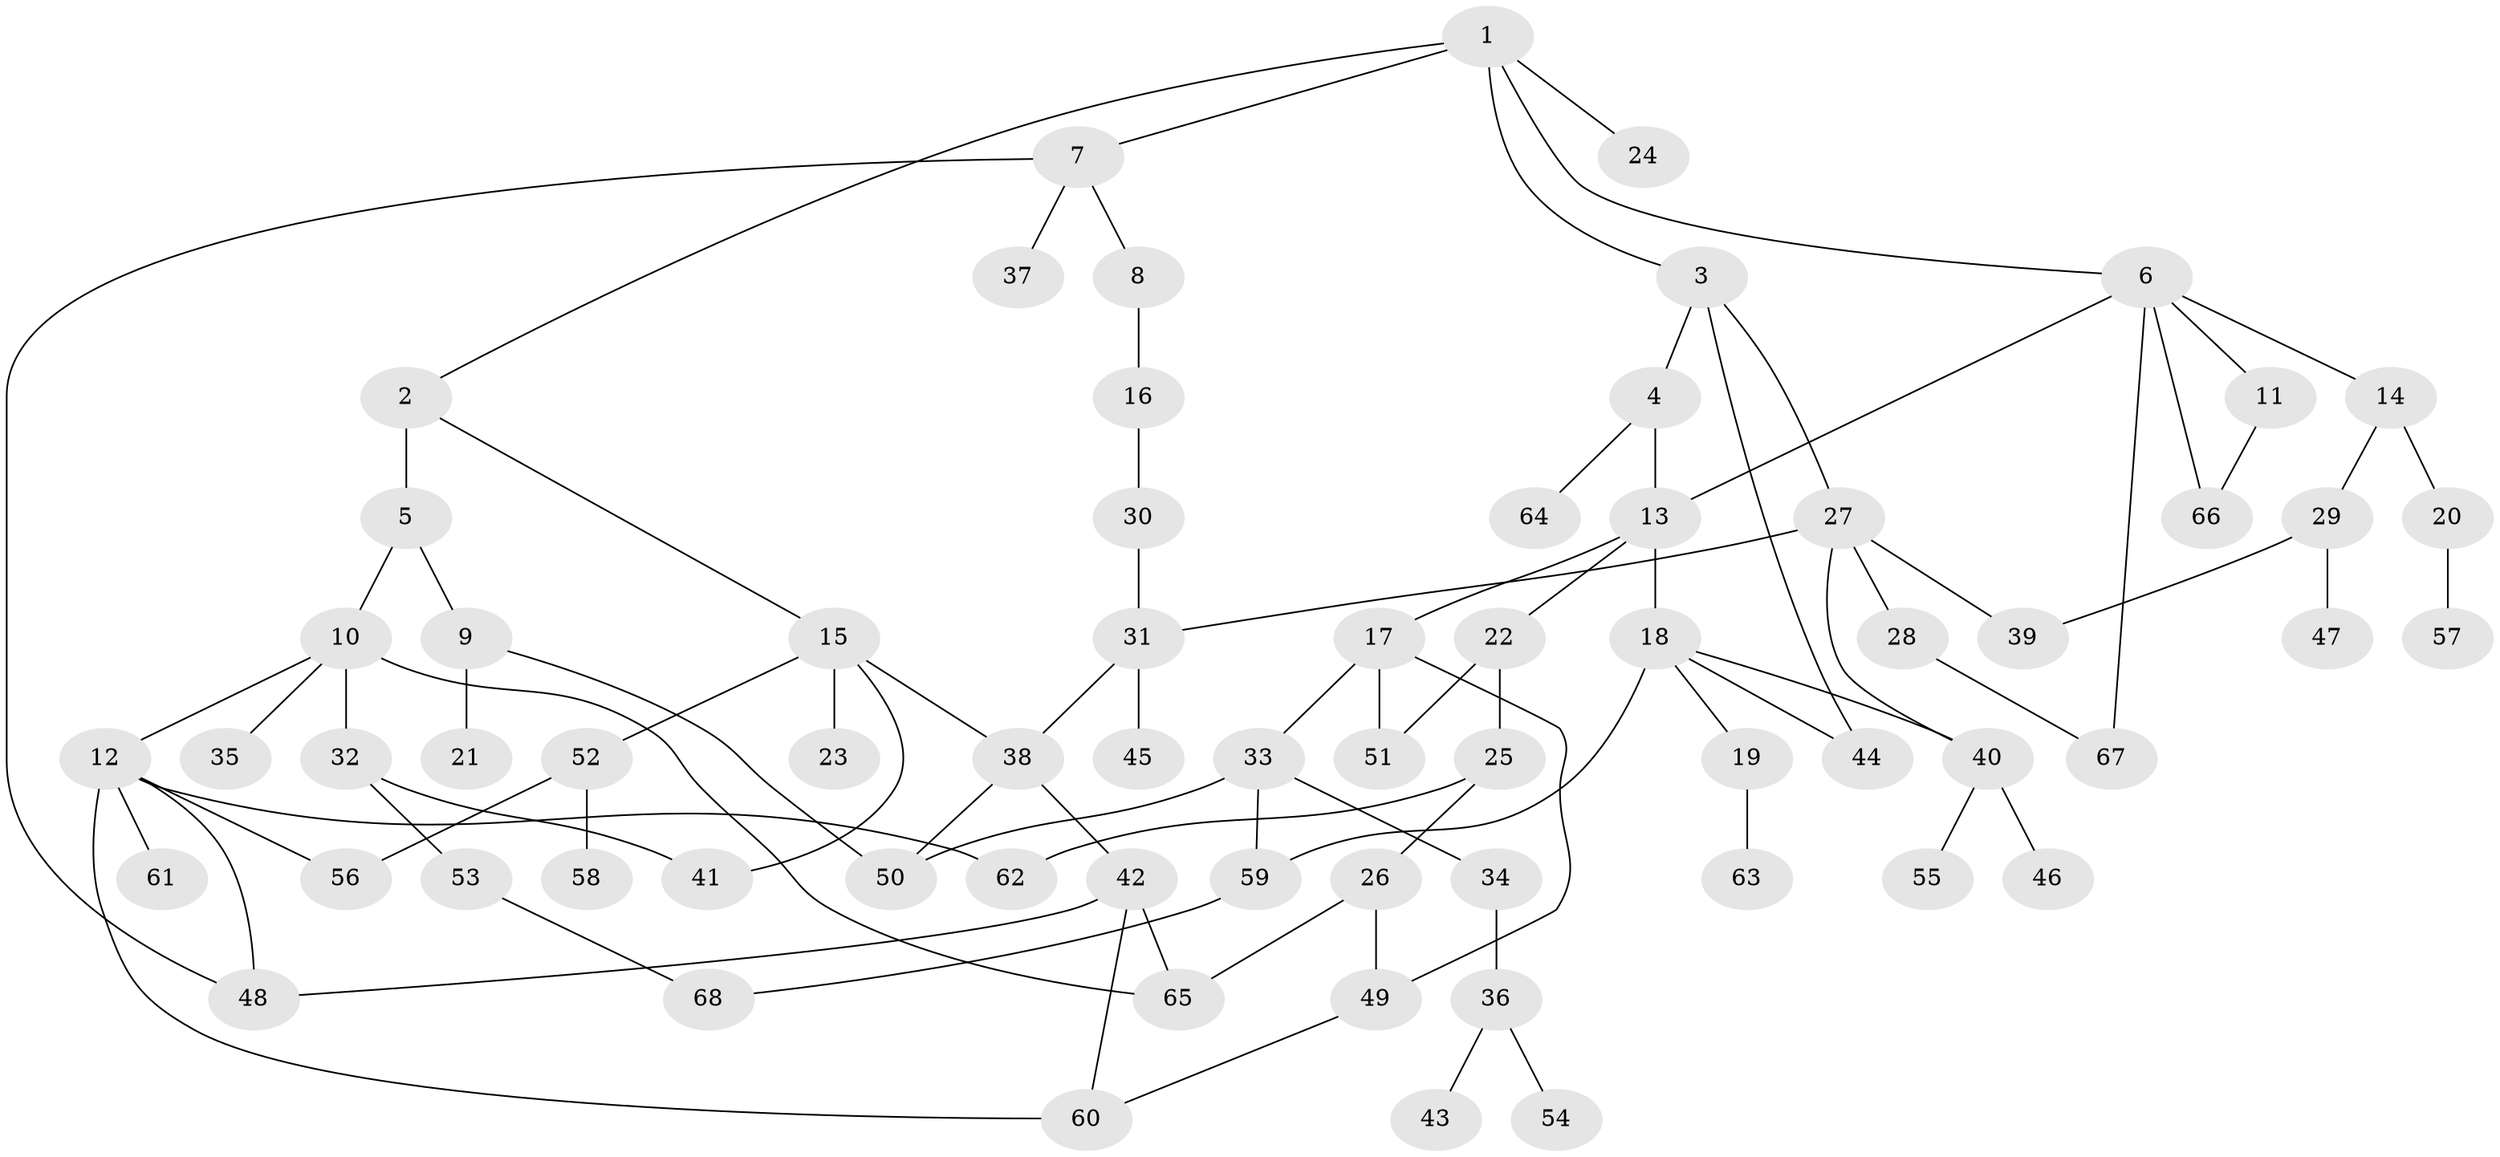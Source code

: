 // coarse degree distribution, {6: 0.05, 10: 0.05, 9: 0.05, 5: 0.1, 3: 0.15, 2: 0.2, 7: 0.05, 4: 0.1, 1: 0.25}
// Generated by graph-tools (version 1.1) at 2025/16/03/04/25 18:16:55]
// undirected, 68 vertices, 90 edges
graph export_dot {
graph [start="1"]
  node [color=gray90,style=filled];
  1;
  2;
  3;
  4;
  5;
  6;
  7;
  8;
  9;
  10;
  11;
  12;
  13;
  14;
  15;
  16;
  17;
  18;
  19;
  20;
  21;
  22;
  23;
  24;
  25;
  26;
  27;
  28;
  29;
  30;
  31;
  32;
  33;
  34;
  35;
  36;
  37;
  38;
  39;
  40;
  41;
  42;
  43;
  44;
  45;
  46;
  47;
  48;
  49;
  50;
  51;
  52;
  53;
  54;
  55;
  56;
  57;
  58;
  59;
  60;
  61;
  62;
  63;
  64;
  65;
  66;
  67;
  68;
  1 -- 2;
  1 -- 3;
  1 -- 6;
  1 -- 7;
  1 -- 24;
  2 -- 5;
  2 -- 15;
  3 -- 4;
  3 -- 27;
  3 -- 44;
  4 -- 64;
  4 -- 13;
  5 -- 9;
  5 -- 10;
  6 -- 11;
  6 -- 13;
  6 -- 14;
  6 -- 67;
  6 -- 66;
  7 -- 8;
  7 -- 37;
  7 -- 48;
  8 -- 16;
  9 -- 21;
  9 -- 50;
  10 -- 12;
  10 -- 32;
  10 -- 35;
  10 -- 65;
  11 -- 66;
  12 -- 61;
  12 -- 56;
  12 -- 60;
  12 -- 62;
  12 -- 48;
  13 -- 17;
  13 -- 18;
  13 -- 22;
  14 -- 20;
  14 -- 29;
  15 -- 23;
  15 -- 52;
  15 -- 41;
  15 -- 38;
  16 -- 30;
  17 -- 33;
  17 -- 49;
  17 -- 51;
  18 -- 19;
  18 -- 40;
  18 -- 59;
  18 -- 44;
  19 -- 63;
  20 -- 57;
  22 -- 25;
  22 -- 51;
  25 -- 26;
  25 -- 62;
  26 -- 49;
  26 -- 65;
  27 -- 28;
  27 -- 31;
  27 -- 39;
  27 -- 40;
  28 -- 67;
  29 -- 39;
  29 -- 47;
  30 -- 31;
  31 -- 38;
  31 -- 45;
  32 -- 41;
  32 -- 53;
  33 -- 34;
  33 -- 50;
  33 -- 59;
  34 -- 36;
  36 -- 43;
  36 -- 54;
  38 -- 42;
  38 -- 50;
  40 -- 46;
  40 -- 55;
  42 -- 65;
  42 -- 48;
  42 -- 60;
  49 -- 60;
  52 -- 56;
  52 -- 58;
  53 -- 68;
  59 -- 68;
}
